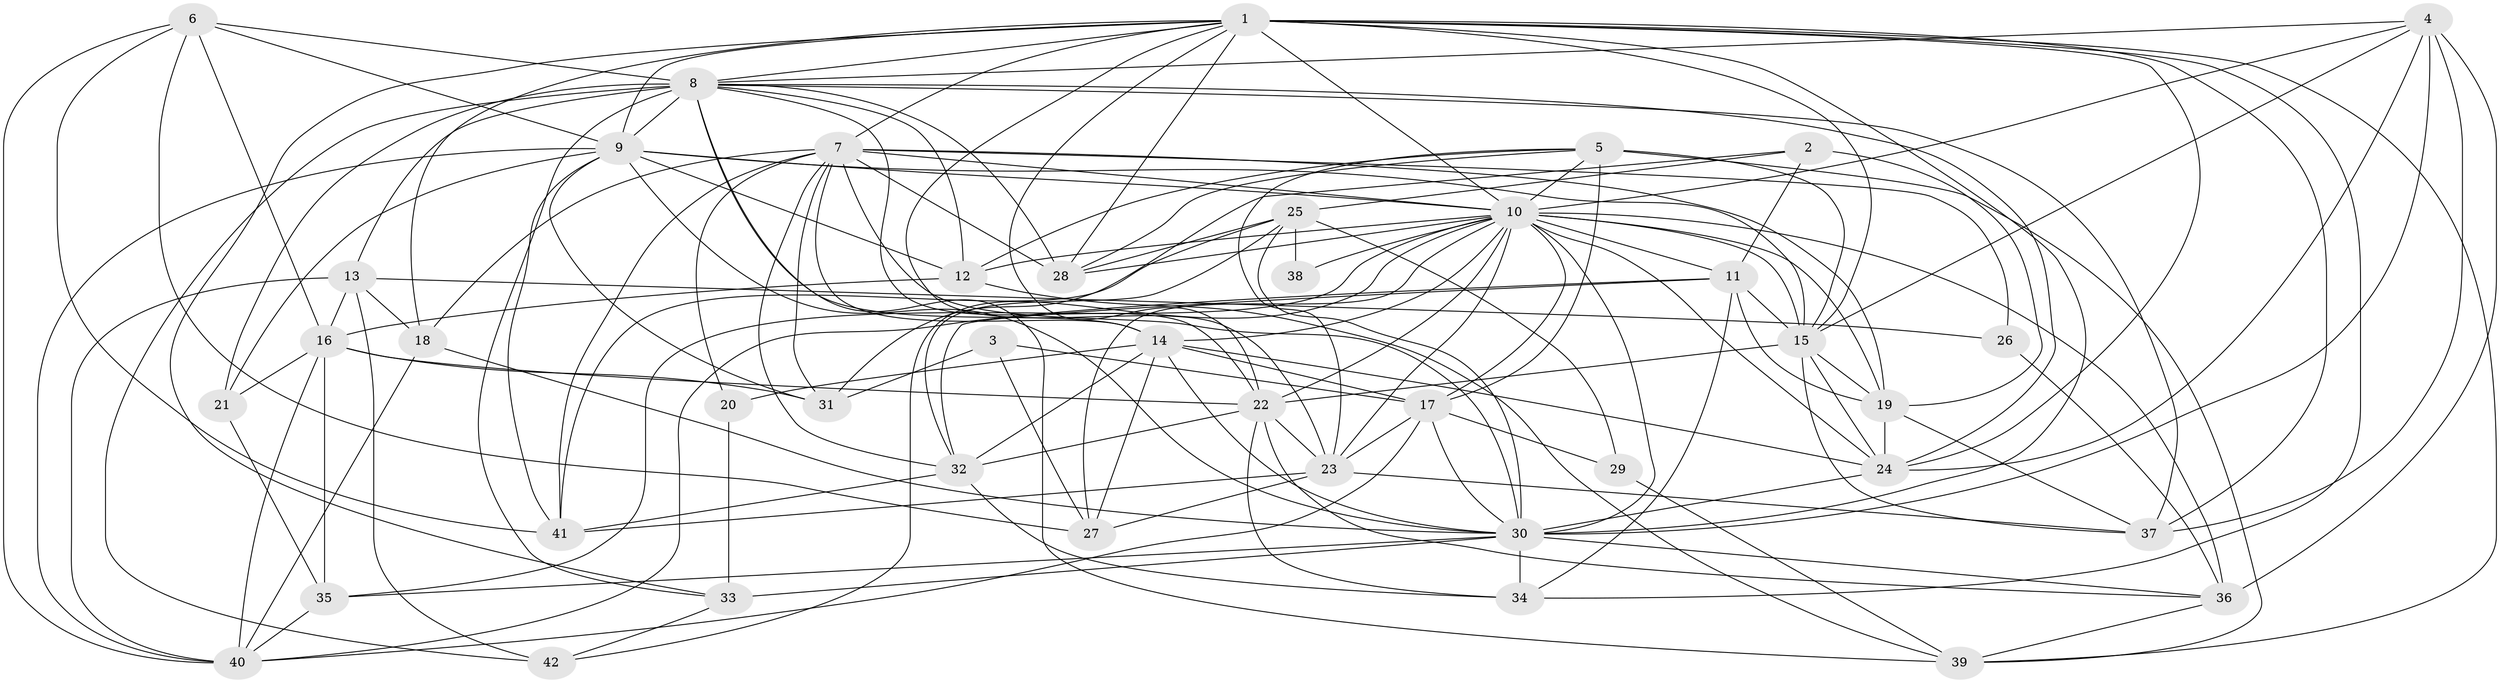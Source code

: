// original degree distribution, {5: 0.17266187050359713, 2: 0.17985611510791366, 6: 0.14388489208633093, 4: 0.2446043165467626, 3: 0.22302158273381295, 7: 0.02877697841726619, 9: 0.007194244604316547}
// Generated by graph-tools (version 1.1) at 2025/51/03/04/25 22:51:10]
// undirected, 42 vertices, 151 edges
graph export_dot {
  node [color=gray90,style=filled];
  1;
  2;
  3;
  4;
  5;
  6;
  7;
  8;
  9;
  10;
  11;
  12;
  13;
  14;
  15;
  16;
  17;
  18;
  19;
  20;
  21;
  22;
  23;
  24;
  25;
  26;
  27;
  28;
  29;
  30;
  31;
  32;
  33;
  34;
  35;
  36;
  37;
  38;
  39;
  40;
  41;
  42;
  1 -- 7 [weight=1.0];
  1 -- 8 [weight=1.0];
  1 -- 9 [weight=2.0];
  1 -- 10 [weight=2.0];
  1 -- 15 [weight=1.0];
  1 -- 18 [weight=1.0];
  1 -- 22 [weight=1.0];
  1 -- 23 [weight=1.0];
  1 -- 24 [weight=1.0];
  1 -- 28 [weight=1.0];
  1 -- 30 [weight=1.0];
  1 -- 33 [weight=1.0];
  1 -- 34 [weight=2.0];
  1 -- 37 [weight=1.0];
  1 -- 39 [weight=1.0];
  2 -- 11 [weight=1.0];
  2 -- 19 [weight=1.0];
  2 -- 25 [weight=1.0];
  2 -- 31 [weight=1.0];
  3 -- 17 [weight=1.0];
  3 -- 27 [weight=1.0];
  3 -- 31 [weight=1.0];
  4 -- 8 [weight=1.0];
  4 -- 10 [weight=1.0];
  4 -- 15 [weight=2.0];
  4 -- 24 [weight=1.0];
  4 -- 30 [weight=5.0];
  4 -- 36 [weight=1.0];
  4 -- 37 [weight=2.0];
  5 -- 10 [weight=1.0];
  5 -- 12 [weight=1.0];
  5 -- 15 [weight=2.0];
  5 -- 17 [weight=1.0];
  5 -- 23 [weight=1.0];
  5 -- 28 [weight=1.0];
  5 -- 39 [weight=1.0];
  6 -- 8 [weight=1.0];
  6 -- 9 [weight=1.0];
  6 -- 16 [weight=1.0];
  6 -- 27 [weight=1.0];
  6 -- 40 [weight=1.0];
  6 -- 41 [weight=1.0];
  7 -- 10 [weight=1.0];
  7 -- 14 [weight=1.0];
  7 -- 18 [weight=1.0];
  7 -- 19 [weight=1.0];
  7 -- 20 [weight=2.0];
  7 -- 26 [weight=1.0];
  7 -- 28 [weight=1.0];
  7 -- 30 [weight=1.0];
  7 -- 31 [weight=1.0];
  7 -- 32 [weight=1.0];
  7 -- 41 [weight=1.0];
  8 -- 9 [weight=3.0];
  8 -- 12 [weight=2.0];
  8 -- 13 [weight=2.0];
  8 -- 14 [weight=1.0];
  8 -- 21 [weight=1.0];
  8 -- 22 [weight=1.0];
  8 -- 24 [weight=2.0];
  8 -- 28 [weight=1.0];
  8 -- 33 [weight=1.0];
  8 -- 37 [weight=1.0];
  8 -- 39 [weight=1.0];
  8 -- 42 [weight=1.0];
  9 -- 10 [weight=1.0];
  9 -- 12 [weight=1.0];
  9 -- 15 [weight=1.0];
  9 -- 21 [weight=1.0];
  9 -- 30 [weight=2.0];
  9 -- 31 [weight=1.0];
  9 -- 40 [weight=1.0];
  9 -- 41 [weight=1.0];
  10 -- 11 [weight=1.0];
  10 -- 12 [weight=2.0];
  10 -- 14 [weight=1.0];
  10 -- 15 [weight=2.0];
  10 -- 17 [weight=1.0];
  10 -- 19 [weight=2.0];
  10 -- 22 [weight=1.0];
  10 -- 23 [weight=2.0];
  10 -- 24 [weight=1.0];
  10 -- 27 [weight=2.0];
  10 -- 28 [weight=1.0];
  10 -- 30 [weight=1.0];
  10 -- 35 [weight=1.0];
  10 -- 36 [weight=2.0];
  10 -- 38 [weight=2.0];
  10 -- 42 [weight=1.0];
  11 -- 15 [weight=1.0];
  11 -- 19 [weight=1.0];
  11 -- 32 [weight=2.0];
  11 -- 34 [weight=1.0];
  11 -- 40 [weight=1.0];
  12 -- 16 [weight=1.0];
  12 -- 39 [weight=1.0];
  13 -- 16 [weight=1.0];
  13 -- 18 [weight=1.0];
  13 -- 26 [weight=1.0];
  13 -- 40 [weight=1.0];
  13 -- 42 [weight=1.0];
  14 -- 17 [weight=1.0];
  14 -- 20 [weight=1.0];
  14 -- 24 [weight=1.0];
  14 -- 27 [weight=2.0];
  14 -- 30 [weight=1.0];
  14 -- 32 [weight=1.0];
  15 -- 19 [weight=1.0];
  15 -- 22 [weight=1.0];
  15 -- 24 [weight=1.0];
  15 -- 37 [weight=2.0];
  16 -- 21 [weight=1.0];
  16 -- 22 [weight=1.0];
  16 -- 31 [weight=1.0];
  16 -- 35 [weight=1.0];
  16 -- 40 [weight=2.0];
  17 -- 23 [weight=1.0];
  17 -- 29 [weight=1.0];
  17 -- 30 [weight=1.0];
  17 -- 40 [weight=1.0];
  18 -- 30 [weight=1.0];
  18 -- 40 [weight=1.0];
  19 -- 24 [weight=1.0];
  19 -- 37 [weight=1.0];
  20 -- 33 [weight=1.0];
  21 -- 35 [weight=1.0];
  22 -- 23 [weight=1.0];
  22 -- 32 [weight=1.0];
  22 -- 34 [weight=1.0];
  22 -- 36 [weight=1.0];
  23 -- 27 [weight=1.0];
  23 -- 37 [weight=1.0];
  23 -- 41 [weight=1.0];
  24 -- 30 [weight=1.0];
  25 -- 28 [weight=1.0];
  25 -- 29 [weight=1.0];
  25 -- 30 [weight=1.0];
  25 -- 32 [weight=1.0];
  25 -- 38 [weight=1.0];
  25 -- 41 [weight=1.0];
  26 -- 36 [weight=1.0];
  29 -- 39 [weight=1.0];
  30 -- 33 [weight=1.0];
  30 -- 34 [weight=2.0];
  30 -- 35 [weight=1.0];
  30 -- 36 [weight=1.0];
  32 -- 34 [weight=1.0];
  32 -- 41 [weight=1.0];
  33 -- 42 [weight=1.0];
  35 -- 40 [weight=1.0];
  36 -- 39 [weight=1.0];
}
